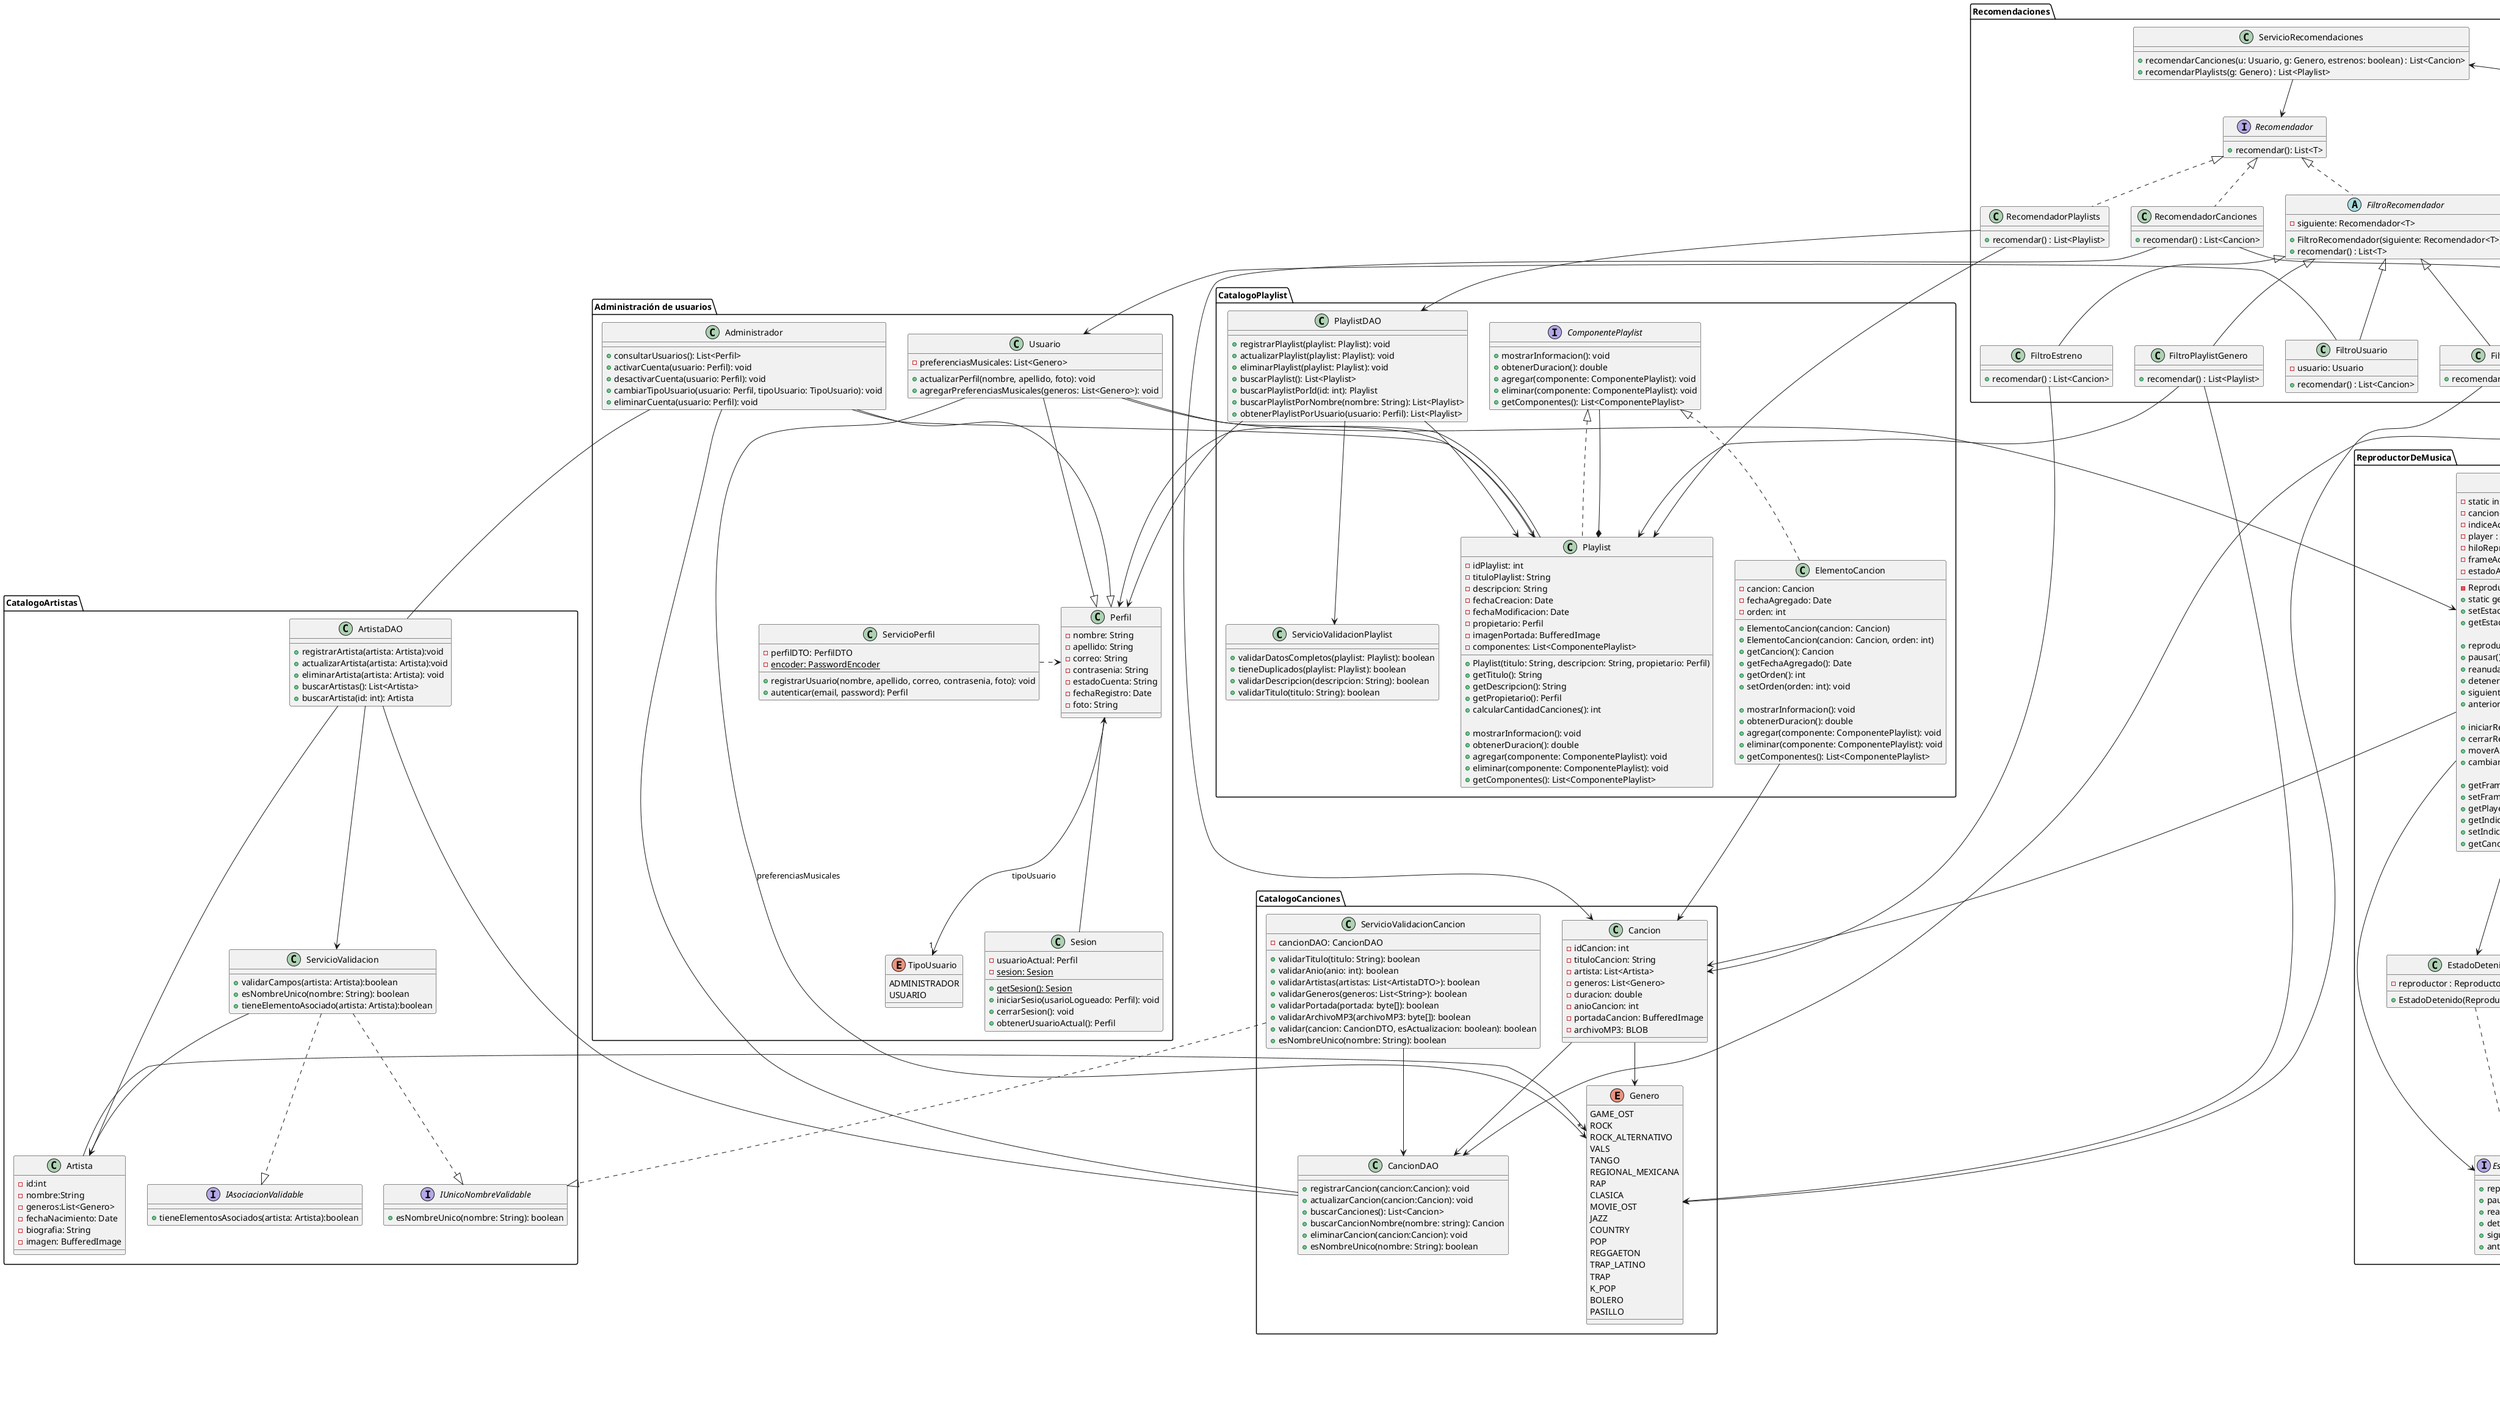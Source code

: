@startuml
package "CatalogoCanciones"{
    class Cancion {
        -idCancion: int
        -tituloCancion: String
        -artista: List<Artista>
        -generos: List<Genero>
        -duracion: double
        -anioCancion: int
        -portadaCancion: BufferedImage
        -archivoMP3: BLOB
    }
    class CancionDAO {
        +registrarCancion(cancion:Cancion): void
        +actualizarCancion(cancion:Cancion): void
        +buscarCanciones(): List<Cancion>
        +buscarCancionNombre(nombre: string): Cancion
        +eliminarCancion(cancion:Cancion): void
        +esNombreUnico(nombre: String): boolean
    }
    enum Genero {
        GAME_OST
        ROCK
        ROCK_ALTERNATIVO
        VALS
        TANGO
        REGIONAL_MEXICANA
        RAP
        CLASICA
        MOVIE_OST
        JAZZ
        COUNTRY
        POP
        REGGAETON
        TRAP_LATINO
        TRAP
        K_POP
        BOLERO
        PASILLO
    }
class ServicioValidacionCancion {
    - cancionDAO: CancionDAO

    +validarTitulo(titulo: String): boolean
    +validarAnio(anio: int): boolean
    +validarArtistas(artistas: List<ArtistaDTO>): boolean
    +validarGeneros(generos: List<String>): boolean
    +validarPortada(portada: byte[]): boolean
    +validarArchivoMP3(archivoMP3: byte[]): boolean
    +validar(cancion: CancionDTO, esActualizacion: boolean): boolean
    +esNombreUnico(nombre: String): boolean
}
Cancion --> CancionDAO
Cancion --> Genero
ServicioValidacionCancion --> CancionDAO
}

package "CatalogoArtistas" {
    class ArtistaDAO {
        +registrarArtista(artista: Artista):void
        +actualizarArtista(artista: Artista):void
        +eliminarArtista(artista: Artista): void
        +buscarArtistas(): List<Artista>
        +buscarArtista(id: int): Artista
    }
    class "ServicioValidacion"{
        +validarCampos(artista: Artista):boolean
        +esNombreUnico(nombre: String): boolean
        +tieneElementoAsociado(artista: Artista):boolean
    }
    class "Artista"{
        -id:int
        -nombre:String
        -generos:List<Genero>
        -fechaNacimiento: Date
        -biografia: String
        -imagen: BufferedImage
    }

    interface IUnicoNombreValidable{
       +esNombreUnico(nombre: String): boolean
    }
    interface IAsociacionValidable{
       +tieneElementosAsociados(artista: Artista):boolean
    }
ArtistaDAO --> Artista
ArtistaDAO --> ServicioValidacion
ServicioValidacion --> Artista
ServicioValidacion ..|> IUnicoNombreValidable
ServicioValidacion ..|> IAsociacionValidable
Artista --> Genero
}
package "Administración de usuarios" {
  class Perfil {
    - nombre: String
    - apellido: String
    - correo: String
    - contrasenia: String
    - estadoCuenta: String
    - fechaRegistro: Date
    - foto: String
  }

  class Usuario {
    - preferenciasMusicales: List<Genero>
    + actualizarPerfil(nombre, apellido, foto): void
    + agregarPreferenciasMusicales(generos: List<Genero>): void
  }

  class Administrador {
    + consultarUsuarios(): List<Perfil>
    + activarCuenta(usuario: Perfil): void
    + desactivarCuenta(usuario: Perfil): void
    + cambiarTipoUsuario(usuario: Perfil, tipoUsuario: TipoUsuario): void
    + eliminarCuenta(usuario: Perfil): void
  }

  class ServicioPerfil {
    - perfilDTO: PerfilDTO
    - {static} encoder: PasswordEncoder
    + registrarUsuario(nombre, apellido, correo, contrasenia, foto): void
    + autenticar(email, password): Perfil
  }
  Enum TipoUsuario {
  ADMINISTRADOR
  USUARIO
  }
  class Sesion {
    - usuarioActual: Perfil
    - {static} sesion: Sesion
    + {static} getSesion(): Sesion
    + iniciarSesio(usarioLogueado: Perfil): void
    + cerrarSesion(): void
    + obtenerUsuarioActual(): Perfil
  }

  ServicioPerfil .> Perfil
  Usuario --|> Perfil
  Administrador --|> Perfil
  Perfil --> "1" TipoUsuario: tipoUsuario
  Perfil <-- Sesion

}


package "ReproductorDeMusica" {

    class ReproductorMusical {
        - static instancia : ReproductorMusical
        - cancionesBytes : List<byte[]>
        - indiceActual : int
        - player : AdvancedPlayerAcc
        - hiloReproduccion : Thread
        - frameActual : int
        - estadoActual : EstadoReproductor

        - ReproductorMP3(List<byte[]>)
        + static getInstancia(List<byte[]>) : ReproductorMP3
        + setEstado(EstadoReproductor) : void
        + getEstado() : EstadoReproductor

        + reproducir() : void
        + pausar() : void
        + reanudar() : void
        + detener() : void
        + siguiente() : void
        + anterior() : void

        + iniciarReproduccionDesde(frameInicial : int) : void
        + cerrarReproduccion() : void
        + moverAFrame(nuevoFrame : int) : void
        + cambiarPlaylist(nuevaLista : List<byte[]>) : void

        + getFrameActual() : int
        + setFrameActual(int) : void
        + getPlayer() : AdvancedPlayerAcc
        + getIndiceActual() : int
        + setIndiceActual(int) : void
        + getCancionesBytes() : List<byte[]>
    }

    interface EstadoReproductor {
        + reproducir() : void
        + pausar() : void
        + reanudar() : void
        + detener() : void
        + siguiente() : void
        + anterior() : void
    }

    class EstadoDetenido {
        - reproductor : ReproductorMusical
        + EstadoDetenido(ReproductorMusical)
    }

    class EstadoReproduciendo {
        - reproductor : ReproductorMusical
        + EstadoReproduciendo(ReproductorMusical)
    }

    class EstadoPausado {
        - reproductor : ReproductorMusical
        + EstadoPausado(ReproductorMusical)
    }

    class AdvancedPlayerAcc

    EstadoDetenido ..|> EstadoReproductor
    EstadoReproduciendo ..|> EstadoReproductor
    EstadoPausado ..|> EstadoReproductor

    ReproductorMusical --> EstadoReproductor
    ReproductorMusical --> EstadoDetenido
    ReproductorMusical --> EstadoReproduciendo
    ReproductorMusical --> EstadoPausado
    ReproductorMusical --> AdvancedPlayerAcc
}

folder "JLayer" <<library>> {
    class AdvancedPlayer
    interface PlaybackListener
    class PlaybackEvent
}

AdvancedPlayerAcc --|> AdvancedPlayer
AdvancedPlayerAcc --> PlaybackListener
PlaybackListener --> PlaybackEvent



package "Recomendaciones"{
 interface Recomendador {
        + recomendar(): List<T>
    }

    class RecomendadorCanciones {
        + recomendar() : List<Cancion>
    }

    class RecomendadorPlaylists {
        + recomendar() : List<Playlist>
    }

    abstract class FiltroRecomendador {
        - siguiente: Recomendador<T>
        + FiltroRecomendador(siguiente: Recomendador<T>)
        + recomendar() : List<T>
    }

    class FiltroGenero  {
        + recomendar() : List<Cancion>
    }

    class FiltroUsuario  {
        - usuario: Usuario
        + recomendar() : List<Cancion>
    }

    class FiltroEstreno  {
        + recomendar() : List<Cancion>
    }

    class FiltroPlaylistGenero {
        + recomendar() : List<Playlist>
    }

    class ServicioRecomendaciones {
        + recomendarCanciones(u: Usuario, g: Genero, estrenos: boolean) : List<Cancion>
        + recomendarPlaylists(g: Genero) : List<Playlist>
    }

  Recomendador <|.. RecomendadorCanciones
  Recomendador <|.. FiltroRecomendador
  Recomendador <|.. RecomendadorPlaylists
  FiltroRecomendador <|-- FiltroGenero
  FiltroRecomendador <|-- FiltroUsuario
  FiltroRecomendador <|-- FiltroEstreno
  FiltroRecomendador <|-- FiltroPlaylistGenero
  ServicioRecomendaciones --> Recomendador
}


package "CatalogoPlaylist" {

    interface "ComponentePlaylist" {
        +mostrarInformacion(): void
        +obtenerDuracion(): double
        +agregar(componente: ComponentePlaylist): void
        +eliminar(componente: ComponentePlaylist): void
        +getComponentes(): List<ComponentePlaylist>
    }

    class "Playlist" implements "ComponentePlaylist" {
        -idPlaylist: int
        -tituloPlaylist: String
        -descripcion: String
        -fechaCreacion: Date
        -fechaModificacion: Date
        -propietario: Perfil
        -imagenPortada: BufferedImage
        -componentes: List<ComponentePlaylist>

        +Playlist(titulo: String, descripcion: String, propietario: Perfil)
        +getTitulo(): String
        +getDescripcion(): String
        +getPropietario(): Perfil
        +calcularCantidadCanciones(): int

        +mostrarInformacion(): void
        +obtenerDuracion(): double
        +agregar(componente: ComponentePlaylist): void
        +eliminar(componente: ComponentePlaylist): void
        +getComponentes(): List<ComponentePlaylist>
    }

    class "ElementoCancion" implements "ComponentePlaylist" {
        -cancion: Cancion
        -fechaAgregado: Date
        -orden: int

        +ElementoCancion(cancion: Cancion)
        +ElementoCancion(cancion: Cancion, orden: int)
        +getCancion(): Cancion
        +getFechaAgregado(): Date
        +getOrden(): int
        +setOrden(orden: int): void

        +mostrarInformacion(): void
        +obtenerDuracion(): double
        +agregar(componente: ComponentePlaylist): void
        +eliminar(componente: ComponentePlaylist): void
        +getComponentes(): List<ComponentePlaylist>
    }

    class "PlaylistDAO" {
        +registrarPlaylist(playlist: Playlist): void
        +actualizarPlaylist(playlist: Playlist): void
        +eliminarPlaylist(playlist: Playlist): void
        +buscarPlaylist(): List<Playlist>
        +buscarPlaylistPorId(id: int): Playlist
        +buscarPlaylistPorNombre(nombre: String): List<Playlist>
        +obtenerPlaylistPorUsuario(usuario: Perfil): List<Playlist>
    }

    class "ServicioValidacionPlaylist" {
        +validarDatosCompletos(playlist: Playlist): boolean
        +tieneDuplicados(playlist: Playlist): boolean
        +validarDescripcion(descripcion: String): boolean
        +validarTitulo(titulo: String): boolean
    }

    PlaylistDAO --> ServicioValidacionPlaylist
    PlaylistDAO --> Playlist
    Playlist *-- ComponentePlaylist
}

ElementoCancion --> Cancion
Playlist --> Perfil
PlaylistDAO --> Perfil
ReproductorMusical --> Cancion
Usuario --> ReproductorMusical
ServicioValidacionCancion ..|> IUnicoNombreValidable
CancionDAO -- ArtistaDAO
Administrador -- CancionDAO
Administrador -- ArtistaDAO
Administrador --- Playlist
Usuario --> Playlist
Usuario --> "*" Genero : preferenciasMusicales
FiltroUsuario --> Usuario
FiltroGenero  --> Genero
FiltroEstreno --> Cancion
FiltroPlaylistGenero --> Playlist
FiltroPlaylistGenero --> Genero
RecomendadorCanciones --> Cancion
RecomendadorCanciones --> CancionDAO
RecomendadorPlaylists --> Playlist
RecomendadorPlaylists --> PlaylistDAO
ReproductorMusical --> ServicioRecomendaciones
@enduml

